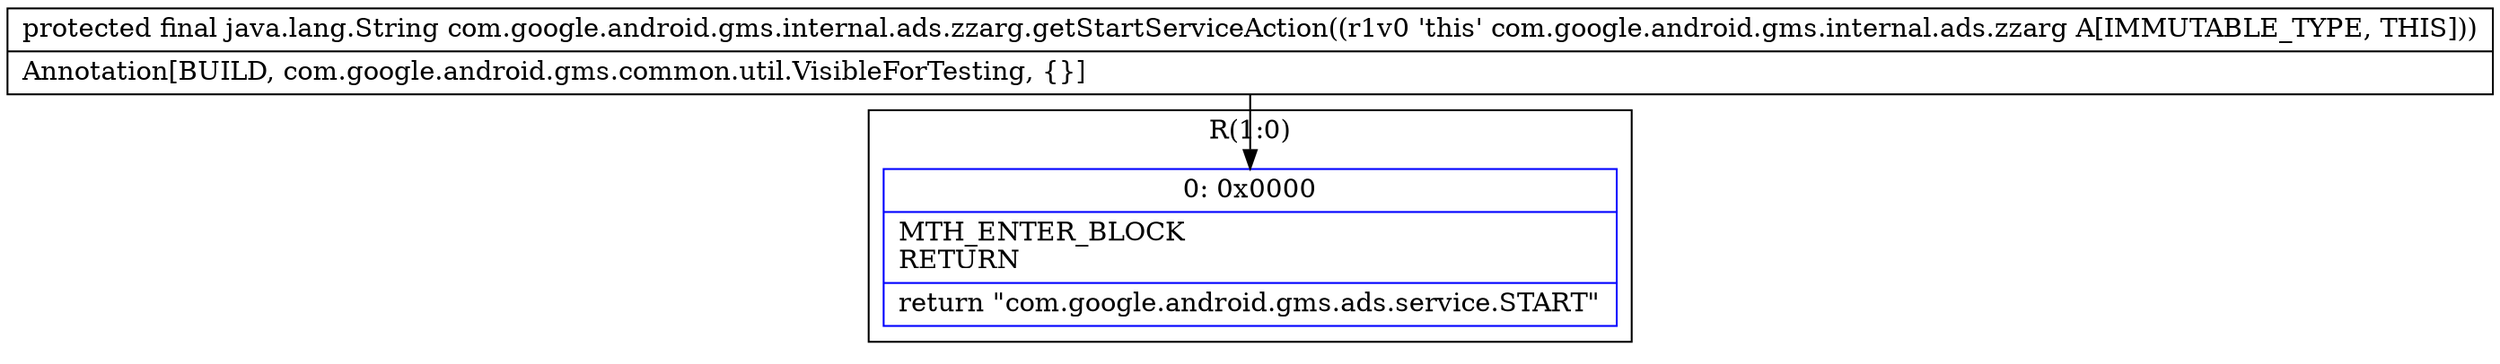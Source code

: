 digraph "CFG forcom.google.android.gms.internal.ads.zzarg.getStartServiceAction()Ljava\/lang\/String;" {
subgraph cluster_Region_1277678759 {
label = "R(1:0)";
node [shape=record,color=blue];
Node_0 [shape=record,label="{0\:\ 0x0000|MTH_ENTER_BLOCK\lRETURN\l|return \"com.google.android.gms.ads.service.START\"\l}"];
}
MethodNode[shape=record,label="{protected final java.lang.String com.google.android.gms.internal.ads.zzarg.getStartServiceAction((r1v0 'this' com.google.android.gms.internal.ads.zzarg A[IMMUTABLE_TYPE, THIS]))  | Annotation[BUILD, com.google.android.gms.common.util.VisibleForTesting, \{\}]\l}"];
MethodNode -> Node_0;
}

